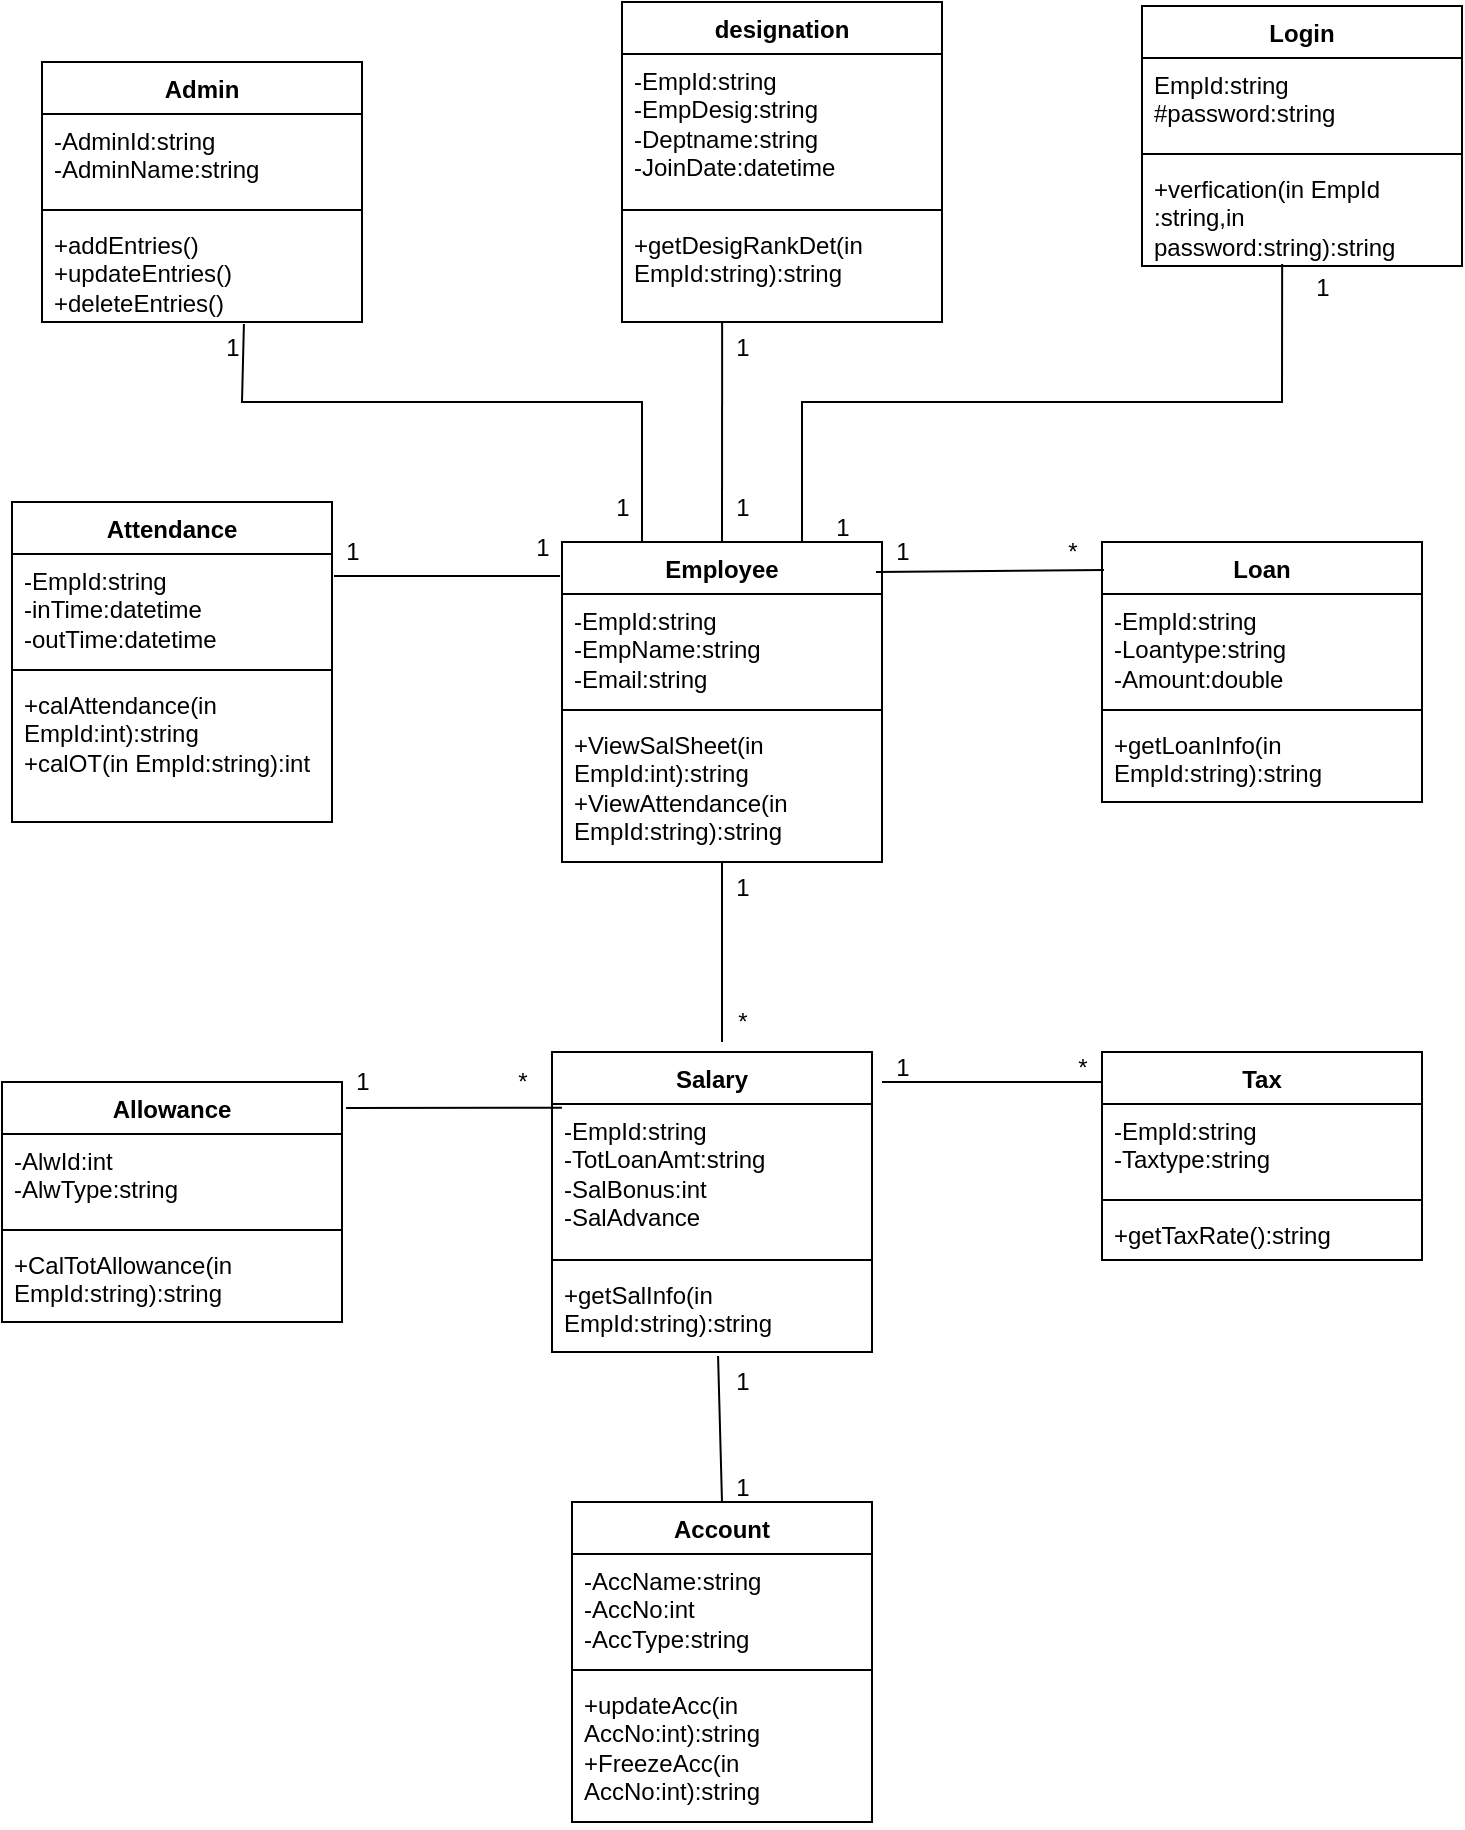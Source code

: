 <mxfile version="24.7.7">
  <diagram name="Page-1" id="MYrqzhR0fWrP8iS6OBHt">
    <mxGraphModel grid="1" page="1" gridSize="10" guides="1" tooltips="1" connect="1" arrows="1" fold="1" pageScale="1" pageWidth="827" pageHeight="1169" math="0" shadow="0">
      <root>
        <mxCell id="0" />
        <mxCell id="1" parent="0" />
        <mxCell id="O0TZl9Fcplv8qRd_6fnE-1" value="designation" style="swimlane;fontStyle=1;align=center;verticalAlign=top;childLayout=stackLayout;horizontal=1;startSize=26;horizontalStack=0;resizeParent=1;resizeParentMax=0;resizeLast=0;collapsible=1;marginBottom=0;whiteSpace=wrap;html=1;" vertex="1" parent="1">
          <mxGeometry x="350" y="80" width="160" height="160" as="geometry" />
        </mxCell>
        <mxCell id="O0TZl9Fcplv8qRd_6fnE-2" value="-EmpId:string&lt;div&gt;-EmpDesig:string&lt;/div&gt;&lt;div&gt;-Deptname:string&lt;/div&gt;&lt;div&gt;-JoinDate:datetime&lt;/div&gt;" style="text;strokeColor=none;fillColor=none;align=left;verticalAlign=top;spacingLeft=4;spacingRight=4;overflow=hidden;rotatable=0;points=[[0,0.5],[1,0.5]];portConstraint=eastwest;whiteSpace=wrap;html=1;" vertex="1" parent="O0TZl9Fcplv8qRd_6fnE-1">
          <mxGeometry y="26" width="160" height="74" as="geometry" />
        </mxCell>
        <mxCell id="O0TZl9Fcplv8qRd_6fnE-3" value="" style="line;strokeWidth=1;fillColor=none;align=left;verticalAlign=middle;spacingTop=-1;spacingLeft=3;spacingRight=3;rotatable=0;labelPosition=right;points=[];portConstraint=eastwest;strokeColor=inherit;" vertex="1" parent="O0TZl9Fcplv8qRd_6fnE-1">
          <mxGeometry y="100" width="160" height="8" as="geometry" />
        </mxCell>
        <mxCell id="O0TZl9Fcplv8qRd_6fnE-4" value="+getDesigRankDet(in EmpId:string):string" style="text;strokeColor=none;fillColor=none;align=left;verticalAlign=top;spacingLeft=4;spacingRight=4;overflow=hidden;rotatable=0;points=[[0,0.5],[1,0.5]];portConstraint=eastwest;whiteSpace=wrap;html=1;" vertex="1" parent="O0TZl9Fcplv8qRd_6fnE-1">
          <mxGeometry y="108" width="160" height="52" as="geometry" />
        </mxCell>
        <mxCell id="O0TZl9Fcplv8qRd_6fnE-5" value="Admin" style="swimlane;fontStyle=1;align=center;verticalAlign=top;childLayout=stackLayout;horizontal=1;startSize=26;horizontalStack=0;resizeParent=1;resizeParentMax=0;resizeLast=0;collapsible=1;marginBottom=0;whiteSpace=wrap;html=1;" vertex="1" parent="1">
          <mxGeometry x="60" y="110" width="160" height="130" as="geometry" />
        </mxCell>
        <mxCell id="O0TZl9Fcplv8qRd_6fnE-6" value="-AdminId:string&lt;div&gt;-AdminName:string&lt;/div&gt;" style="text;strokeColor=none;fillColor=none;align=left;verticalAlign=top;spacingLeft=4;spacingRight=4;overflow=hidden;rotatable=0;points=[[0,0.5],[1,0.5]];portConstraint=eastwest;whiteSpace=wrap;html=1;" vertex="1" parent="O0TZl9Fcplv8qRd_6fnE-5">
          <mxGeometry y="26" width="160" height="44" as="geometry" />
        </mxCell>
        <mxCell id="O0TZl9Fcplv8qRd_6fnE-7" value="" style="line;strokeWidth=1;fillColor=none;align=left;verticalAlign=middle;spacingTop=-1;spacingLeft=3;spacingRight=3;rotatable=0;labelPosition=right;points=[];portConstraint=eastwest;strokeColor=inherit;" vertex="1" parent="O0TZl9Fcplv8qRd_6fnE-5">
          <mxGeometry y="70" width="160" height="8" as="geometry" />
        </mxCell>
        <mxCell id="O0TZl9Fcplv8qRd_6fnE-8" value="+addEntries()&lt;div&gt;+updateEntries()&lt;/div&gt;&lt;div&gt;+deleteEntries()&lt;/div&gt;" style="text;strokeColor=none;fillColor=none;align=left;verticalAlign=top;spacingLeft=4;spacingRight=4;overflow=hidden;rotatable=0;points=[[0,0.5],[1,0.5]];portConstraint=eastwest;whiteSpace=wrap;html=1;" vertex="1" parent="O0TZl9Fcplv8qRd_6fnE-5">
          <mxGeometry y="78" width="160" height="52" as="geometry" />
        </mxCell>
        <mxCell id="O0TZl9Fcplv8qRd_6fnE-9" value="Login" style="swimlane;fontStyle=1;align=center;verticalAlign=top;childLayout=stackLayout;horizontal=1;startSize=26;horizontalStack=0;resizeParent=1;resizeParentMax=0;resizeLast=0;collapsible=1;marginBottom=0;whiteSpace=wrap;html=1;" vertex="1" parent="1">
          <mxGeometry x="610" y="82" width="160" height="130" as="geometry" />
        </mxCell>
        <mxCell id="O0TZl9Fcplv8qRd_6fnE-10" value="EmpId:string&lt;div&gt;#password:string&lt;/div&gt;" style="text;strokeColor=none;fillColor=none;align=left;verticalAlign=top;spacingLeft=4;spacingRight=4;overflow=hidden;rotatable=0;points=[[0,0.5],[1,0.5]];portConstraint=eastwest;whiteSpace=wrap;html=1;" vertex="1" parent="O0TZl9Fcplv8qRd_6fnE-9">
          <mxGeometry y="26" width="160" height="44" as="geometry" />
        </mxCell>
        <mxCell id="O0TZl9Fcplv8qRd_6fnE-11" value="" style="line;strokeWidth=1;fillColor=none;align=left;verticalAlign=middle;spacingTop=-1;spacingLeft=3;spacingRight=3;rotatable=0;labelPosition=right;points=[];portConstraint=eastwest;strokeColor=inherit;" vertex="1" parent="O0TZl9Fcplv8qRd_6fnE-9">
          <mxGeometry y="70" width="160" height="8" as="geometry" />
        </mxCell>
        <mxCell id="O0TZl9Fcplv8qRd_6fnE-12" value="+verfication(in EmpId :string,in password:string):string" style="text;strokeColor=none;fillColor=none;align=left;verticalAlign=top;spacingLeft=4;spacingRight=4;overflow=hidden;rotatable=0;points=[[0,0.5],[1,0.5]];portConstraint=eastwest;whiteSpace=wrap;html=1;" vertex="1" parent="O0TZl9Fcplv8qRd_6fnE-9">
          <mxGeometry y="78" width="160" height="52" as="geometry" />
        </mxCell>
        <mxCell id="O0TZl9Fcplv8qRd_6fnE-13" value="Employee" style="swimlane;fontStyle=1;align=center;verticalAlign=top;childLayout=stackLayout;horizontal=1;startSize=26;horizontalStack=0;resizeParent=1;resizeParentMax=0;resizeLast=0;collapsible=1;marginBottom=0;whiteSpace=wrap;html=1;" vertex="1" parent="1">
          <mxGeometry x="320" y="350" width="160" height="160" as="geometry" />
        </mxCell>
        <mxCell id="O0TZl9Fcplv8qRd_6fnE-14" value="-EmpId:string&lt;div&gt;-EmpName:string&lt;/div&gt;&lt;div&gt;-Email:string&lt;/div&gt;" style="text;strokeColor=none;fillColor=none;align=left;verticalAlign=top;spacingLeft=4;spacingRight=4;overflow=hidden;rotatable=0;points=[[0,0.5],[1,0.5]];portConstraint=eastwest;whiteSpace=wrap;html=1;" vertex="1" parent="O0TZl9Fcplv8qRd_6fnE-13">
          <mxGeometry y="26" width="160" height="54" as="geometry" />
        </mxCell>
        <mxCell id="O0TZl9Fcplv8qRd_6fnE-15" value="" style="line;strokeWidth=1;fillColor=none;align=left;verticalAlign=middle;spacingTop=-1;spacingLeft=3;spacingRight=3;rotatable=0;labelPosition=right;points=[];portConstraint=eastwest;strokeColor=inherit;" vertex="1" parent="O0TZl9Fcplv8qRd_6fnE-13">
          <mxGeometry y="80" width="160" height="8" as="geometry" />
        </mxCell>
        <mxCell id="O0TZl9Fcplv8qRd_6fnE-16" value="+ViewSalSheet(in EmpId:int):string&lt;div&gt;+ViewAttendance(in EmpId:string):string&lt;/div&gt;" style="text;strokeColor=none;fillColor=none;align=left;verticalAlign=top;spacingLeft=4;spacingRight=4;overflow=hidden;rotatable=0;points=[[0,0.5],[1,0.5]];portConstraint=eastwest;whiteSpace=wrap;html=1;" vertex="1" parent="O0TZl9Fcplv8qRd_6fnE-13">
          <mxGeometry y="88" width="160" height="72" as="geometry" />
        </mxCell>
        <mxCell id="O0TZl9Fcplv8qRd_6fnE-17" value="Attendance" style="swimlane;fontStyle=1;align=center;verticalAlign=top;childLayout=stackLayout;horizontal=1;startSize=26;horizontalStack=0;resizeParent=1;resizeParentMax=0;resizeLast=0;collapsible=1;marginBottom=0;whiteSpace=wrap;html=1;" vertex="1" parent="1">
          <mxGeometry x="45" y="330" width="160" height="160" as="geometry" />
        </mxCell>
        <mxCell id="O0TZl9Fcplv8qRd_6fnE-18" value="-EmpId:string&lt;div&gt;-inTime:datetime&lt;/div&gt;&lt;div&gt;-outTime:datetime&lt;/div&gt;" style="text;strokeColor=none;fillColor=none;align=left;verticalAlign=top;spacingLeft=4;spacingRight=4;overflow=hidden;rotatable=0;points=[[0,0.5],[1,0.5]];portConstraint=eastwest;whiteSpace=wrap;html=1;" vertex="1" parent="O0TZl9Fcplv8qRd_6fnE-17">
          <mxGeometry y="26" width="160" height="54" as="geometry" />
        </mxCell>
        <mxCell id="O0TZl9Fcplv8qRd_6fnE-19" value="" style="line;strokeWidth=1;fillColor=none;align=left;verticalAlign=middle;spacingTop=-1;spacingLeft=3;spacingRight=3;rotatable=0;labelPosition=right;points=[];portConstraint=eastwest;strokeColor=inherit;" vertex="1" parent="O0TZl9Fcplv8qRd_6fnE-17">
          <mxGeometry y="80" width="160" height="8" as="geometry" />
        </mxCell>
        <mxCell id="O0TZl9Fcplv8qRd_6fnE-20" value="+calAttendance(in EmpId:int):string&lt;div&gt;+calOT(in EmpId:string):int&lt;/div&gt;" style="text;strokeColor=none;fillColor=none;align=left;verticalAlign=top;spacingLeft=4;spacingRight=4;overflow=hidden;rotatable=0;points=[[0,0.5],[1,0.5]];portConstraint=eastwest;whiteSpace=wrap;html=1;" vertex="1" parent="O0TZl9Fcplv8qRd_6fnE-17">
          <mxGeometry y="88" width="160" height="72" as="geometry" />
        </mxCell>
        <mxCell id="O0TZl9Fcplv8qRd_6fnE-21" value="Loan" style="swimlane;fontStyle=1;align=center;verticalAlign=top;childLayout=stackLayout;horizontal=1;startSize=26;horizontalStack=0;resizeParent=1;resizeParentMax=0;resizeLast=0;collapsible=1;marginBottom=0;whiteSpace=wrap;html=1;" vertex="1" parent="1">
          <mxGeometry x="590" y="350" width="160" height="130" as="geometry" />
        </mxCell>
        <mxCell id="O0TZl9Fcplv8qRd_6fnE-22" value="-EmpId:string&lt;div&gt;-Loantype:string&lt;/div&gt;&lt;div&gt;-Amount:double&lt;/div&gt;" style="text;strokeColor=none;fillColor=none;align=left;verticalAlign=top;spacingLeft=4;spacingRight=4;overflow=hidden;rotatable=0;points=[[0,0.5],[1,0.5]];portConstraint=eastwest;whiteSpace=wrap;html=1;" vertex="1" parent="O0TZl9Fcplv8qRd_6fnE-21">
          <mxGeometry y="26" width="160" height="54" as="geometry" />
        </mxCell>
        <mxCell id="O0TZl9Fcplv8qRd_6fnE-23" value="" style="line;strokeWidth=1;fillColor=none;align=left;verticalAlign=middle;spacingTop=-1;spacingLeft=3;spacingRight=3;rotatable=0;labelPosition=right;points=[];portConstraint=eastwest;strokeColor=inherit;" vertex="1" parent="O0TZl9Fcplv8qRd_6fnE-21">
          <mxGeometry y="80" width="160" height="8" as="geometry" />
        </mxCell>
        <mxCell id="O0TZl9Fcplv8qRd_6fnE-24" value="+getLoanInfo(in EmpId:string):string" style="text;strokeColor=none;fillColor=none;align=left;verticalAlign=top;spacingLeft=4;spacingRight=4;overflow=hidden;rotatable=0;points=[[0,0.5],[1,0.5]];portConstraint=eastwest;whiteSpace=wrap;html=1;" vertex="1" parent="O0TZl9Fcplv8qRd_6fnE-21">
          <mxGeometry y="88" width="160" height="42" as="geometry" />
        </mxCell>
        <mxCell id="O0TZl9Fcplv8qRd_6fnE-25" value="Allowance" style="swimlane;fontStyle=1;align=center;verticalAlign=top;childLayout=stackLayout;horizontal=1;startSize=26;horizontalStack=0;resizeParent=1;resizeParentMax=0;resizeLast=0;collapsible=1;marginBottom=0;whiteSpace=wrap;html=1;" vertex="1" parent="1">
          <mxGeometry x="40" y="620" width="170" height="120" as="geometry" />
        </mxCell>
        <mxCell id="O0TZl9Fcplv8qRd_6fnE-26" value="-AlwId:int&lt;div&gt;-AlwType:string&lt;/div&gt;" style="text;strokeColor=none;fillColor=none;align=left;verticalAlign=top;spacingLeft=4;spacingRight=4;overflow=hidden;rotatable=0;points=[[0,0.5],[1,0.5]];portConstraint=eastwest;whiteSpace=wrap;html=1;" vertex="1" parent="O0TZl9Fcplv8qRd_6fnE-25">
          <mxGeometry y="26" width="170" height="44" as="geometry" />
        </mxCell>
        <mxCell id="O0TZl9Fcplv8qRd_6fnE-27" value="" style="line;strokeWidth=1;fillColor=none;align=left;verticalAlign=middle;spacingTop=-1;spacingLeft=3;spacingRight=3;rotatable=0;labelPosition=right;points=[];portConstraint=eastwest;strokeColor=inherit;" vertex="1" parent="O0TZl9Fcplv8qRd_6fnE-25">
          <mxGeometry y="70" width="170" height="8" as="geometry" />
        </mxCell>
        <mxCell id="O0TZl9Fcplv8qRd_6fnE-28" value="+CalTotAllowance(in EmpId:string):string" style="text;strokeColor=none;fillColor=none;align=left;verticalAlign=top;spacingLeft=4;spacingRight=4;overflow=hidden;rotatable=0;points=[[0,0.5],[1,0.5]];portConstraint=eastwest;whiteSpace=wrap;html=1;" vertex="1" parent="O0TZl9Fcplv8qRd_6fnE-25">
          <mxGeometry y="78" width="170" height="42" as="geometry" />
        </mxCell>
        <mxCell id="O0TZl9Fcplv8qRd_6fnE-29" value="Salary" style="swimlane;fontStyle=1;align=center;verticalAlign=top;childLayout=stackLayout;horizontal=1;startSize=26;horizontalStack=0;resizeParent=1;resizeParentMax=0;resizeLast=0;collapsible=1;marginBottom=0;whiteSpace=wrap;html=1;" vertex="1" parent="1">
          <mxGeometry x="315" y="605" width="160" height="150" as="geometry" />
        </mxCell>
        <mxCell id="O0TZl9Fcplv8qRd_6fnE-30" value="-EmpId:string&lt;div&gt;-TotLoanAmt:string&lt;/div&gt;&lt;div&gt;-SalBonus:int&lt;/div&gt;&lt;div&gt;-SalAdvance&lt;/div&gt;" style="text;strokeColor=none;fillColor=none;align=left;verticalAlign=top;spacingLeft=4;spacingRight=4;overflow=hidden;rotatable=0;points=[[0,0.5],[1,0.5]];portConstraint=eastwest;whiteSpace=wrap;html=1;" vertex="1" parent="O0TZl9Fcplv8qRd_6fnE-29">
          <mxGeometry y="26" width="160" height="74" as="geometry" />
        </mxCell>
        <mxCell id="O0TZl9Fcplv8qRd_6fnE-31" value="" style="line;strokeWidth=1;fillColor=none;align=left;verticalAlign=middle;spacingTop=-1;spacingLeft=3;spacingRight=3;rotatable=0;labelPosition=right;points=[];portConstraint=eastwest;strokeColor=inherit;" vertex="1" parent="O0TZl9Fcplv8qRd_6fnE-29">
          <mxGeometry y="100" width="160" height="8" as="geometry" />
        </mxCell>
        <mxCell id="O0TZl9Fcplv8qRd_6fnE-32" value="+getSalInfo(in EmpId:string):string" style="text;strokeColor=none;fillColor=none;align=left;verticalAlign=top;spacingLeft=4;spacingRight=4;overflow=hidden;rotatable=0;points=[[0,0.5],[1,0.5]];portConstraint=eastwest;whiteSpace=wrap;html=1;" vertex="1" parent="O0TZl9Fcplv8qRd_6fnE-29">
          <mxGeometry y="108" width="160" height="42" as="geometry" />
        </mxCell>
        <mxCell id="O0TZl9Fcplv8qRd_6fnE-33" value="Tax" style="swimlane;fontStyle=1;align=center;verticalAlign=top;childLayout=stackLayout;horizontal=1;startSize=26;horizontalStack=0;resizeParent=1;resizeParentMax=0;resizeLast=0;collapsible=1;marginBottom=0;whiteSpace=wrap;html=1;" vertex="1" parent="1">
          <mxGeometry x="590" y="605" width="160" height="104" as="geometry" />
        </mxCell>
        <mxCell id="O0TZl9Fcplv8qRd_6fnE-34" value="-EmpId:string&lt;div&gt;-Taxtype:string&lt;/div&gt;" style="text;strokeColor=none;fillColor=none;align=left;verticalAlign=top;spacingLeft=4;spacingRight=4;overflow=hidden;rotatable=0;points=[[0,0.5],[1,0.5]];portConstraint=eastwest;whiteSpace=wrap;html=1;" vertex="1" parent="O0TZl9Fcplv8qRd_6fnE-33">
          <mxGeometry y="26" width="160" height="44" as="geometry" />
        </mxCell>
        <mxCell id="O0TZl9Fcplv8qRd_6fnE-35" value="" style="line;strokeWidth=1;fillColor=none;align=left;verticalAlign=middle;spacingTop=-1;spacingLeft=3;spacingRight=3;rotatable=0;labelPosition=right;points=[];portConstraint=eastwest;strokeColor=inherit;" vertex="1" parent="O0TZl9Fcplv8qRd_6fnE-33">
          <mxGeometry y="70" width="160" height="8" as="geometry" />
        </mxCell>
        <mxCell id="O0TZl9Fcplv8qRd_6fnE-36" value="+getTaxRate():string" style="text;strokeColor=none;fillColor=none;align=left;verticalAlign=top;spacingLeft=4;spacingRight=4;overflow=hidden;rotatable=0;points=[[0,0.5],[1,0.5]];portConstraint=eastwest;whiteSpace=wrap;html=1;" vertex="1" parent="O0TZl9Fcplv8qRd_6fnE-33">
          <mxGeometry y="78" width="160" height="26" as="geometry" />
        </mxCell>
        <mxCell id="O0TZl9Fcplv8qRd_6fnE-37" value="Account" style="swimlane;fontStyle=1;align=center;verticalAlign=top;childLayout=stackLayout;horizontal=1;startSize=26;horizontalStack=0;resizeParent=1;resizeParentMax=0;resizeLast=0;collapsible=1;marginBottom=0;whiteSpace=wrap;html=1;" vertex="1" parent="1">
          <mxGeometry x="325" y="830" width="150" height="160" as="geometry" />
        </mxCell>
        <mxCell id="O0TZl9Fcplv8qRd_6fnE-38" value="-AccName:string&lt;div&gt;-AccNo:int&lt;br&gt;&lt;div&gt;-AccType:string&lt;/div&gt;&lt;/div&gt;" style="text;strokeColor=none;fillColor=none;align=left;verticalAlign=top;spacingLeft=4;spacingRight=4;overflow=hidden;rotatable=0;points=[[0,0.5],[1,0.5]];portConstraint=eastwest;whiteSpace=wrap;html=1;" vertex="1" parent="O0TZl9Fcplv8qRd_6fnE-37">
          <mxGeometry y="26" width="150" height="54" as="geometry" />
        </mxCell>
        <mxCell id="O0TZl9Fcplv8qRd_6fnE-39" value="" style="line;strokeWidth=1;fillColor=none;align=left;verticalAlign=middle;spacingTop=-1;spacingLeft=3;spacingRight=3;rotatable=0;labelPosition=right;points=[];portConstraint=eastwest;strokeColor=inherit;" vertex="1" parent="O0TZl9Fcplv8qRd_6fnE-37">
          <mxGeometry y="80" width="150" height="8" as="geometry" />
        </mxCell>
        <mxCell id="O0TZl9Fcplv8qRd_6fnE-40" value="+updateAcc(in AccNo:int):string&lt;div&gt;+FreezeAcc(in AccNo:int):string&lt;/div&gt;" style="text;strokeColor=none;fillColor=none;align=left;verticalAlign=top;spacingLeft=4;spacingRight=4;overflow=hidden;rotatable=0;points=[[0,0.5],[1,0.5]];portConstraint=eastwest;whiteSpace=wrap;html=1;" vertex="1" parent="O0TZl9Fcplv8qRd_6fnE-37">
          <mxGeometry y="88" width="150" height="72" as="geometry" />
        </mxCell>
        <mxCell id="O0TZl9Fcplv8qRd_6fnE-41" value="" style="endArrow=none;html=1;rounded=0;exitX=0.631;exitY=1.019;exitDx=0;exitDy=0;exitPerimeter=0;entryX=0.25;entryY=0;entryDx=0;entryDy=0;" edge="1" parent="1" source="O0TZl9Fcplv8qRd_6fnE-8" target="O0TZl9Fcplv8qRd_6fnE-13">
          <mxGeometry width="50" height="50" relative="1" as="geometry">
            <mxPoint x="240" y="300" as="sourcePoint" />
            <mxPoint x="290" y="250" as="targetPoint" />
            <Array as="points">
              <mxPoint x="160" y="280" />
              <mxPoint x="360" y="280" />
            </Array>
          </mxGeometry>
        </mxCell>
        <mxCell id="O0TZl9Fcplv8qRd_6fnE-42" value="" style="endArrow=none;html=1;rounded=0;entryX=0.438;entryY=0.981;entryDx=0;entryDy=0;entryPerimeter=0;exitX=0.75;exitY=0;exitDx=0;exitDy=0;" edge="1" parent="1" source="O0TZl9Fcplv8qRd_6fnE-13" target="O0TZl9Fcplv8qRd_6fnE-12">
          <mxGeometry width="50" height="50" relative="1" as="geometry">
            <mxPoint x="560" y="320" as="sourcePoint" />
            <mxPoint x="610" y="270" as="targetPoint" />
            <Array as="points">
              <mxPoint x="440" y="280" />
              <mxPoint x="680" y="280" />
            </Array>
          </mxGeometry>
        </mxCell>
        <mxCell id="O0TZl9Fcplv8qRd_6fnE-43" value="" style="endArrow=none;html=1;rounded=0;exitX=0.5;exitY=0;exitDx=0;exitDy=0;entryX=0.313;entryY=1;entryDx=0;entryDy=0;entryPerimeter=0;" edge="1" parent="1" source="O0TZl9Fcplv8qRd_6fnE-13" target="O0TZl9Fcplv8qRd_6fnE-4">
          <mxGeometry width="50" height="50" relative="1" as="geometry">
            <mxPoint x="390" y="290" as="sourcePoint" />
            <mxPoint x="440" y="240" as="targetPoint" />
          </mxGeometry>
        </mxCell>
        <mxCell id="O0TZl9Fcplv8qRd_6fnE-44" value="1" style="text;html=1;align=center;verticalAlign=middle;resizable=0;points=[];autosize=1;strokeColor=none;fillColor=none;" vertex="1" parent="1">
          <mxGeometry x="140" y="238" width="30" height="30" as="geometry" />
        </mxCell>
        <mxCell id="O0TZl9Fcplv8qRd_6fnE-45" value="1" style="text;html=1;align=center;verticalAlign=middle;resizable=0;points=[];autosize=1;strokeColor=none;fillColor=none;" vertex="1" parent="1">
          <mxGeometry x="335" y="318" width="30" height="30" as="geometry" />
        </mxCell>
        <mxCell id="O0TZl9Fcplv8qRd_6fnE-46" value="1" style="text;html=1;align=center;verticalAlign=middle;resizable=0;points=[];autosize=1;strokeColor=none;fillColor=none;" vertex="1" parent="1">
          <mxGeometry x="395" y="238" width="30" height="30" as="geometry" />
        </mxCell>
        <mxCell id="O0TZl9Fcplv8qRd_6fnE-47" value="1" style="text;html=1;align=center;verticalAlign=middle;resizable=0;points=[];autosize=1;strokeColor=none;fillColor=none;" vertex="1" parent="1">
          <mxGeometry x="395" y="318" width="30" height="30" as="geometry" />
        </mxCell>
        <mxCell id="O0TZl9Fcplv8qRd_6fnE-48" value="1" style="text;html=1;align=center;verticalAlign=middle;resizable=0;points=[];autosize=1;strokeColor=none;fillColor=none;" vertex="1" parent="1">
          <mxGeometry x="445" y="328" width="30" height="30" as="geometry" />
        </mxCell>
        <mxCell id="O0TZl9Fcplv8qRd_6fnE-49" value="1" style="text;html=1;align=center;verticalAlign=middle;resizable=0;points=[];autosize=1;strokeColor=none;fillColor=none;" vertex="1" parent="1">
          <mxGeometry x="685" y="208" width="30" height="30" as="geometry" />
        </mxCell>
        <mxCell id="O0TZl9Fcplv8qRd_6fnE-50" value="" style="endArrow=none;html=1;rounded=0;exitX=0.981;exitY=0.094;exitDx=0;exitDy=0;exitPerimeter=0;entryX=0.006;entryY=0.108;entryDx=0;entryDy=0;entryPerimeter=0;" edge="1" parent="1" source="O0TZl9Fcplv8qRd_6fnE-13" target="O0TZl9Fcplv8qRd_6fnE-21">
          <mxGeometry width="50" height="50" relative="1" as="geometry">
            <mxPoint x="500" y="430" as="sourcePoint" />
            <mxPoint x="550" y="380" as="targetPoint" />
          </mxGeometry>
        </mxCell>
        <mxCell id="O0TZl9Fcplv8qRd_6fnE-51" value="1" style="text;html=1;align=center;verticalAlign=middle;resizable=0;points=[];autosize=1;strokeColor=none;fillColor=none;" vertex="1" parent="1">
          <mxGeometry x="475" y="340" width="30" height="30" as="geometry" />
        </mxCell>
        <mxCell id="O0TZl9Fcplv8qRd_6fnE-52" value="*" style="text;html=1;align=center;verticalAlign=middle;resizable=0;points=[];autosize=1;strokeColor=none;fillColor=none;" vertex="1" parent="1">
          <mxGeometry x="560" y="340" width="30" height="30" as="geometry" />
        </mxCell>
        <mxCell id="O0TZl9Fcplv8qRd_6fnE-53" value="" style="endArrow=none;html=1;rounded=0;entryX=-0.006;entryY=0.106;entryDx=0;entryDy=0;entryPerimeter=0;" edge="1" parent="1" target="O0TZl9Fcplv8qRd_6fnE-13">
          <mxGeometry width="50" height="50" relative="1" as="geometry">
            <mxPoint x="206" y="367" as="sourcePoint" />
            <mxPoint x="300" y="360" as="targetPoint" />
          </mxGeometry>
        </mxCell>
        <mxCell id="O0TZl9Fcplv8qRd_6fnE-54" value="1" style="text;html=1;align=center;verticalAlign=middle;resizable=0;points=[];autosize=1;strokeColor=none;fillColor=none;" vertex="1" parent="1">
          <mxGeometry x="200" y="340" width="30" height="30" as="geometry" />
        </mxCell>
        <mxCell id="O0TZl9Fcplv8qRd_6fnE-55" value="1" style="text;html=1;align=center;verticalAlign=middle;resizable=0;points=[];autosize=1;strokeColor=none;fillColor=none;" vertex="1" parent="1">
          <mxGeometry x="295" y="338" width="30" height="30" as="geometry" />
        </mxCell>
        <mxCell id="O0TZl9Fcplv8qRd_6fnE-56" value="" style="endArrow=none;html=1;rounded=0;" edge="1" parent="1">
          <mxGeometry width="50" height="50" relative="1" as="geometry">
            <mxPoint x="400" y="600" as="sourcePoint" />
            <mxPoint x="400" y="510" as="targetPoint" />
          </mxGeometry>
        </mxCell>
        <mxCell id="O0TZl9Fcplv8qRd_6fnE-57" value="1" style="text;html=1;align=center;verticalAlign=middle;resizable=0;points=[];autosize=1;strokeColor=none;fillColor=none;" vertex="1" parent="1">
          <mxGeometry x="395" y="508" width="30" height="30" as="geometry" />
        </mxCell>
        <mxCell id="O0TZl9Fcplv8qRd_6fnE-58" value="*" style="text;html=1;align=center;verticalAlign=middle;resizable=0;points=[];autosize=1;strokeColor=none;fillColor=none;" vertex="1" parent="1">
          <mxGeometry x="395" y="575" width="30" height="30" as="geometry" />
        </mxCell>
        <mxCell id="O0TZl9Fcplv8qRd_6fnE-59" value="" style="endArrow=none;html=1;rounded=0;exitX=1.012;exitY=0.108;exitDx=0;exitDy=0;exitPerimeter=0;entryX=0.031;entryY=0.026;entryDx=0;entryDy=0;entryPerimeter=0;" edge="1" parent="1" source="O0TZl9Fcplv8qRd_6fnE-25" target="O0TZl9Fcplv8qRd_6fnE-30">
          <mxGeometry width="50" height="50" relative="1" as="geometry">
            <mxPoint x="240" y="650" as="sourcePoint" />
            <mxPoint x="290" y="600" as="targetPoint" />
          </mxGeometry>
        </mxCell>
        <mxCell id="O0TZl9Fcplv8qRd_6fnE-60" value="1" style="text;html=1;align=center;verticalAlign=middle;resizable=0;points=[];autosize=1;strokeColor=none;fillColor=none;" vertex="1" parent="1">
          <mxGeometry x="205" y="605" width="30" height="30" as="geometry" />
        </mxCell>
        <mxCell id="O0TZl9Fcplv8qRd_6fnE-61" value="*" style="text;html=1;align=center;verticalAlign=middle;resizable=0;points=[];autosize=1;strokeColor=none;fillColor=none;" vertex="1" parent="1">
          <mxGeometry x="285" y="605" width="30" height="30" as="geometry" />
        </mxCell>
        <mxCell id="O0TZl9Fcplv8qRd_6fnE-62" value="" style="endArrow=none;html=1;rounded=0;entryX=0;entryY=0.144;entryDx=0;entryDy=0;entryPerimeter=0;" edge="1" parent="1" target="O0TZl9Fcplv8qRd_6fnE-33">
          <mxGeometry width="50" height="50" relative="1" as="geometry">
            <mxPoint x="480" y="620" as="sourcePoint" />
            <mxPoint x="580" y="650" as="targetPoint" />
          </mxGeometry>
        </mxCell>
        <mxCell id="O0TZl9Fcplv8qRd_6fnE-63" value="1" style="text;html=1;align=center;verticalAlign=middle;resizable=0;points=[];autosize=1;strokeColor=none;fillColor=none;" vertex="1" parent="1">
          <mxGeometry x="475" y="598" width="30" height="30" as="geometry" />
        </mxCell>
        <mxCell id="O0TZl9Fcplv8qRd_6fnE-64" value="*" style="text;html=1;align=center;verticalAlign=middle;resizable=0;points=[];autosize=1;strokeColor=none;fillColor=none;" vertex="1" parent="1">
          <mxGeometry x="565" y="598" width="30" height="30" as="geometry" />
        </mxCell>
        <mxCell id="O0TZl9Fcplv8qRd_6fnE-65" value="" style="endArrow=none;html=1;rounded=0;exitX=0.5;exitY=0;exitDx=0;exitDy=0;entryX=0.101;entryY=0.067;entryDx=0;entryDy=0;entryPerimeter=0;" edge="1" parent="1" source="O0TZl9Fcplv8qRd_6fnE-37" target="O0TZl9Fcplv8qRd_6fnE-66">
          <mxGeometry width="50" height="50" relative="1" as="geometry">
            <mxPoint x="360" y="810" as="sourcePoint" />
            <mxPoint x="410" y="760" as="targetPoint" />
          </mxGeometry>
        </mxCell>
        <mxCell id="O0TZl9Fcplv8qRd_6fnE-66" value="1" style="text;html=1;align=center;verticalAlign=middle;resizable=0;points=[];autosize=1;strokeColor=none;fillColor=none;" vertex="1" parent="1">
          <mxGeometry x="395" y="755" width="30" height="30" as="geometry" />
        </mxCell>
        <mxCell id="O0TZl9Fcplv8qRd_6fnE-67" value="1" style="text;html=1;align=center;verticalAlign=middle;resizable=0;points=[];autosize=1;strokeColor=none;fillColor=none;" vertex="1" parent="1">
          <mxGeometry x="395" y="808" width="30" height="30" as="geometry" />
        </mxCell>
      </root>
    </mxGraphModel>
  </diagram>
</mxfile>
